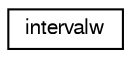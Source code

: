 digraph G
{
  edge [fontname="FreeSans",fontsize="10",labelfontname="FreeSans",labelfontsize="10"];
  node [fontname="FreeSans",fontsize="10",shape=record];
  rankdir="LR";
  Node1 [label="intervalw",height=0.2,width=0.4,color="black", fillcolor="white", style="filled",URL="$classintervalw.shtml"];
}
